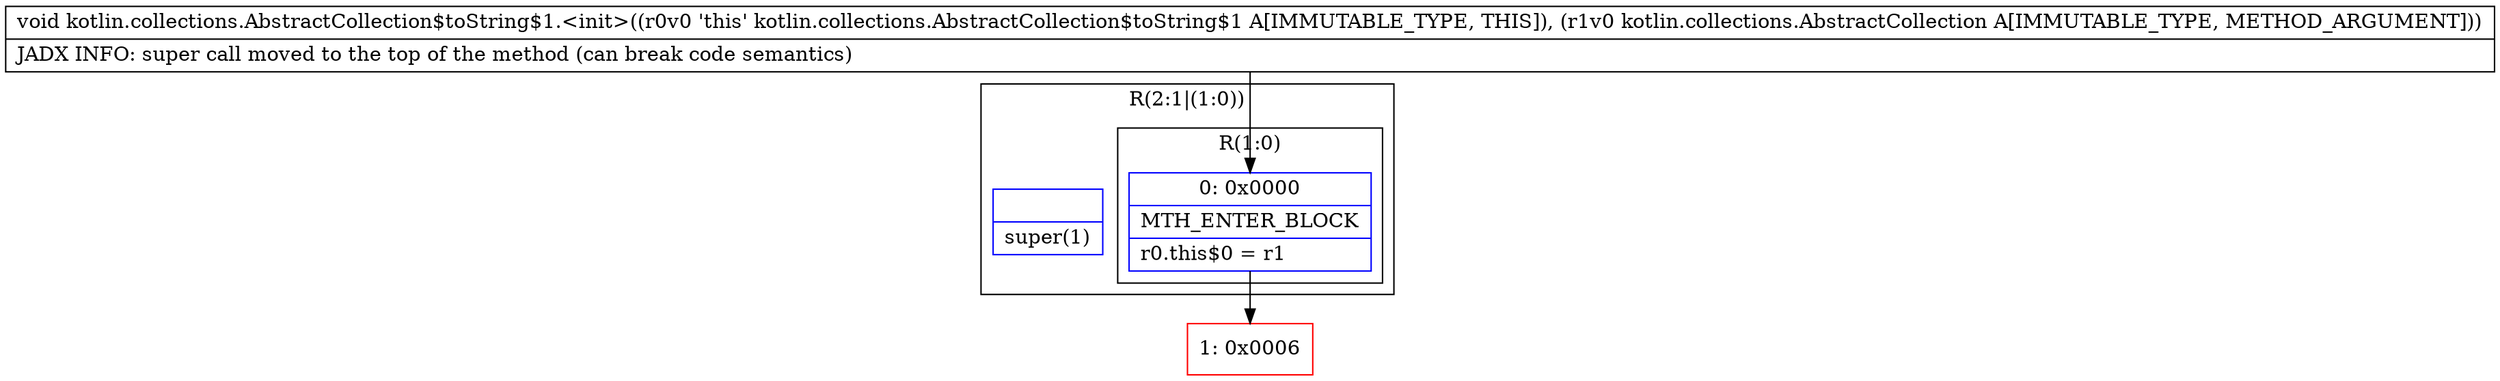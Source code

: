 digraph "CFG forkotlin.collections.AbstractCollection$toString$1.\<init\>(Lkotlin\/collections\/AbstractCollection;)V" {
subgraph cluster_Region_1610041415 {
label = "R(2:1|(1:0))";
node [shape=record,color=blue];
Node_InsnContainer_1301454347 [shape=record,label="{|super(1)\l}"];
subgraph cluster_Region_25633220 {
label = "R(1:0)";
node [shape=record,color=blue];
Node_0 [shape=record,label="{0\:\ 0x0000|MTH_ENTER_BLOCK\l|r0.this$0 = r1\l}"];
}
}
Node_1 [shape=record,color=red,label="{1\:\ 0x0006}"];
MethodNode[shape=record,label="{void kotlin.collections.AbstractCollection$toString$1.\<init\>((r0v0 'this' kotlin.collections.AbstractCollection$toString$1 A[IMMUTABLE_TYPE, THIS]), (r1v0 kotlin.collections.AbstractCollection A[IMMUTABLE_TYPE, METHOD_ARGUMENT]))  | JADX INFO: super call moved to the top of the method (can break code semantics)\l}"];
MethodNode -> Node_0;
Node_0 -> Node_1;
}

